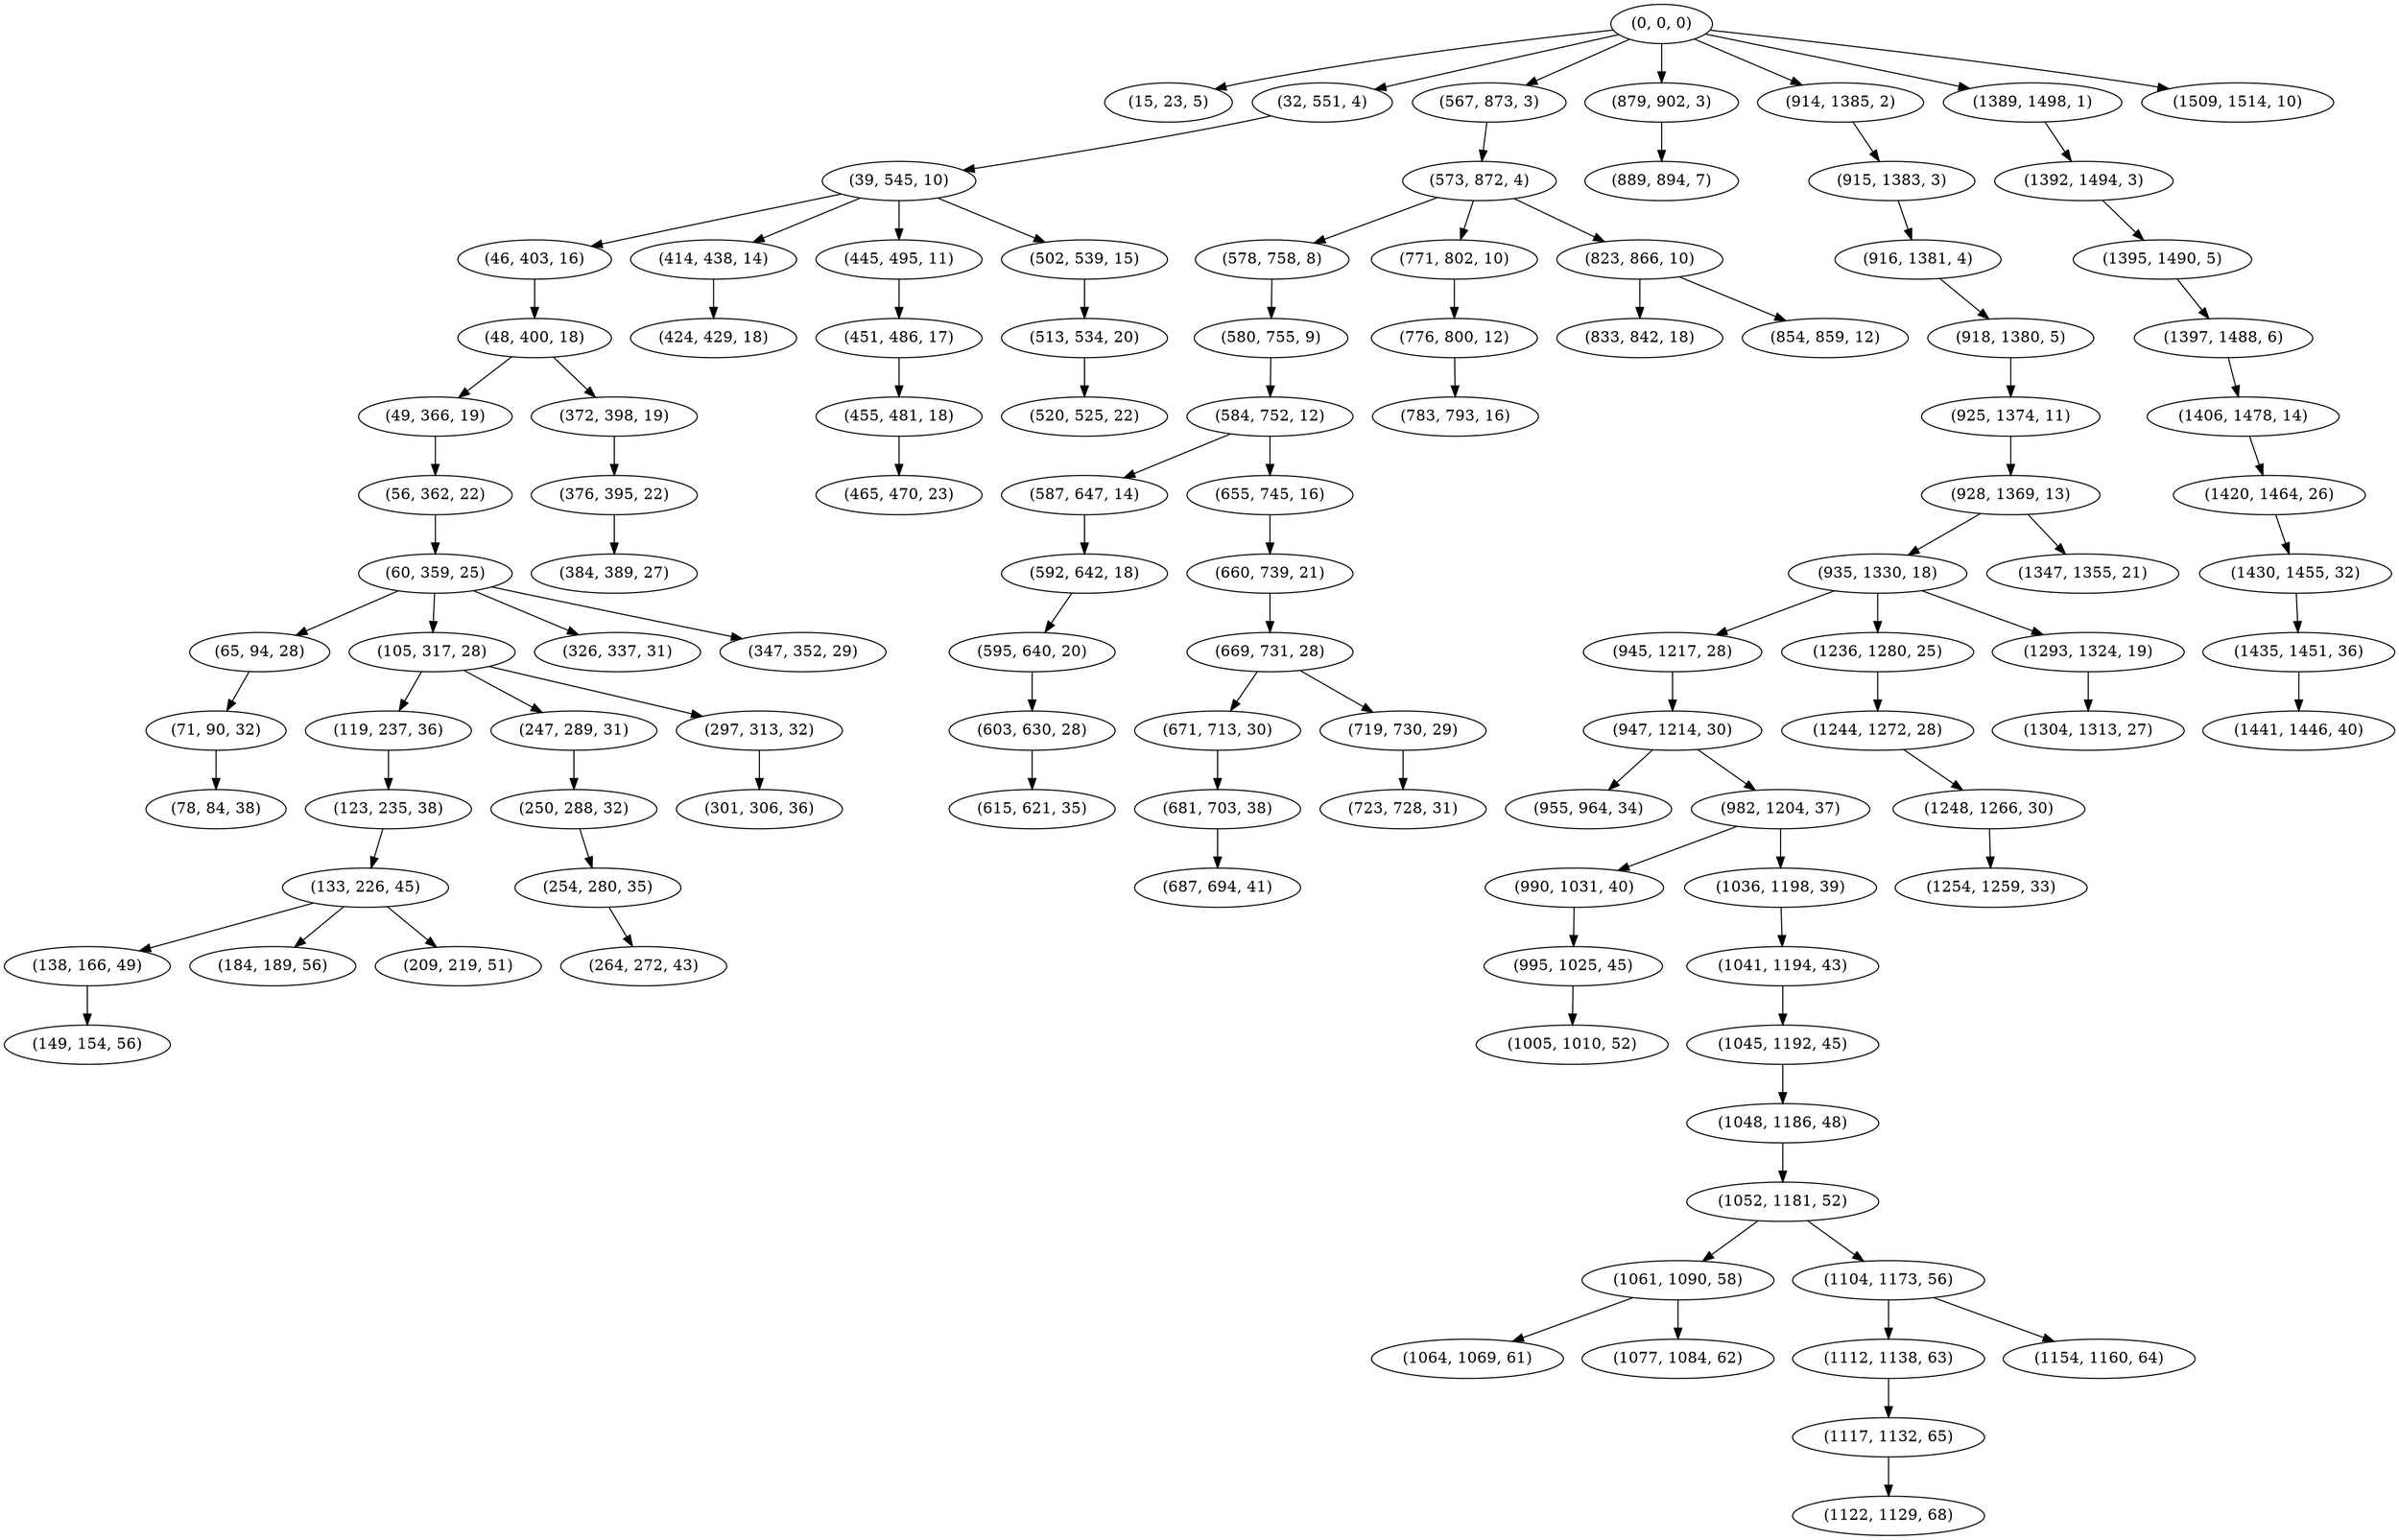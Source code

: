 digraph tree {
    "(0, 0, 0)";
    "(15, 23, 5)";
    "(32, 551, 4)";
    "(39, 545, 10)";
    "(46, 403, 16)";
    "(48, 400, 18)";
    "(49, 366, 19)";
    "(56, 362, 22)";
    "(60, 359, 25)";
    "(65, 94, 28)";
    "(71, 90, 32)";
    "(78, 84, 38)";
    "(105, 317, 28)";
    "(119, 237, 36)";
    "(123, 235, 38)";
    "(133, 226, 45)";
    "(138, 166, 49)";
    "(149, 154, 56)";
    "(184, 189, 56)";
    "(209, 219, 51)";
    "(247, 289, 31)";
    "(250, 288, 32)";
    "(254, 280, 35)";
    "(264, 272, 43)";
    "(297, 313, 32)";
    "(301, 306, 36)";
    "(326, 337, 31)";
    "(347, 352, 29)";
    "(372, 398, 19)";
    "(376, 395, 22)";
    "(384, 389, 27)";
    "(414, 438, 14)";
    "(424, 429, 18)";
    "(445, 495, 11)";
    "(451, 486, 17)";
    "(455, 481, 18)";
    "(465, 470, 23)";
    "(502, 539, 15)";
    "(513, 534, 20)";
    "(520, 525, 22)";
    "(567, 873, 3)";
    "(573, 872, 4)";
    "(578, 758, 8)";
    "(580, 755, 9)";
    "(584, 752, 12)";
    "(587, 647, 14)";
    "(592, 642, 18)";
    "(595, 640, 20)";
    "(603, 630, 28)";
    "(615, 621, 35)";
    "(655, 745, 16)";
    "(660, 739, 21)";
    "(669, 731, 28)";
    "(671, 713, 30)";
    "(681, 703, 38)";
    "(687, 694, 41)";
    "(719, 730, 29)";
    "(723, 728, 31)";
    "(771, 802, 10)";
    "(776, 800, 12)";
    "(783, 793, 16)";
    "(823, 866, 10)";
    "(833, 842, 18)";
    "(854, 859, 12)";
    "(879, 902, 3)";
    "(889, 894, 7)";
    "(914, 1385, 2)";
    "(915, 1383, 3)";
    "(916, 1381, 4)";
    "(918, 1380, 5)";
    "(925, 1374, 11)";
    "(928, 1369, 13)";
    "(935, 1330, 18)";
    "(945, 1217, 28)";
    "(947, 1214, 30)";
    "(955, 964, 34)";
    "(982, 1204, 37)";
    "(990, 1031, 40)";
    "(995, 1025, 45)";
    "(1005, 1010, 52)";
    "(1036, 1198, 39)";
    "(1041, 1194, 43)";
    "(1045, 1192, 45)";
    "(1048, 1186, 48)";
    "(1052, 1181, 52)";
    "(1061, 1090, 58)";
    "(1064, 1069, 61)";
    "(1077, 1084, 62)";
    "(1104, 1173, 56)";
    "(1112, 1138, 63)";
    "(1117, 1132, 65)";
    "(1122, 1129, 68)";
    "(1154, 1160, 64)";
    "(1236, 1280, 25)";
    "(1244, 1272, 28)";
    "(1248, 1266, 30)";
    "(1254, 1259, 33)";
    "(1293, 1324, 19)";
    "(1304, 1313, 27)";
    "(1347, 1355, 21)";
    "(1389, 1498, 1)";
    "(1392, 1494, 3)";
    "(1395, 1490, 5)";
    "(1397, 1488, 6)";
    "(1406, 1478, 14)";
    "(1420, 1464, 26)";
    "(1430, 1455, 32)";
    "(1435, 1451, 36)";
    "(1441, 1446, 40)";
    "(1509, 1514, 10)";
    "(0, 0, 0)" -> "(15, 23, 5)";
    "(0, 0, 0)" -> "(32, 551, 4)";
    "(0, 0, 0)" -> "(567, 873, 3)";
    "(0, 0, 0)" -> "(879, 902, 3)";
    "(0, 0, 0)" -> "(914, 1385, 2)";
    "(0, 0, 0)" -> "(1389, 1498, 1)";
    "(0, 0, 0)" -> "(1509, 1514, 10)";
    "(32, 551, 4)" -> "(39, 545, 10)";
    "(39, 545, 10)" -> "(46, 403, 16)";
    "(39, 545, 10)" -> "(414, 438, 14)";
    "(39, 545, 10)" -> "(445, 495, 11)";
    "(39, 545, 10)" -> "(502, 539, 15)";
    "(46, 403, 16)" -> "(48, 400, 18)";
    "(48, 400, 18)" -> "(49, 366, 19)";
    "(48, 400, 18)" -> "(372, 398, 19)";
    "(49, 366, 19)" -> "(56, 362, 22)";
    "(56, 362, 22)" -> "(60, 359, 25)";
    "(60, 359, 25)" -> "(65, 94, 28)";
    "(60, 359, 25)" -> "(105, 317, 28)";
    "(60, 359, 25)" -> "(326, 337, 31)";
    "(60, 359, 25)" -> "(347, 352, 29)";
    "(65, 94, 28)" -> "(71, 90, 32)";
    "(71, 90, 32)" -> "(78, 84, 38)";
    "(105, 317, 28)" -> "(119, 237, 36)";
    "(105, 317, 28)" -> "(247, 289, 31)";
    "(105, 317, 28)" -> "(297, 313, 32)";
    "(119, 237, 36)" -> "(123, 235, 38)";
    "(123, 235, 38)" -> "(133, 226, 45)";
    "(133, 226, 45)" -> "(138, 166, 49)";
    "(133, 226, 45)" -> "(184, 189, 56)";
    "(133, 226, 45)" -> "(209, 219, 51)";
    "(138, 166, 49)" -> "(149, 154, 56)";
    "(247, 289, 31)" -> "(250, 288, 32)";
    "(250, 288, 32)" -> "(254, 280, 35)";
    "(254, 280, 35)" -> "(264, 272, 43)";
    "(297, 313, 32)" -> "(301, 306, 36)";
    "(372, 398, 19)" -> "(376, 395, 22)";
    "(376, 395, 22)" -> "(384, 389, 27)";
    "(414, 438, 14)" -> "(424, 429, 18)";
    "(445, 495, 11)" -> "(451, 486, 17)";
    "(451, 486, 17)" -> "(455, 481, 18)";
    "(455, 481, 18)" -> "(465, 470, 23)";
    "(502, 539, 15)" -> "(513, 534, 20)";
    "(513, 534, 20)" -> "(520, 525, 22)";
    "(567, 873, 3)" -> "(573, 872, 4)";
    "(573, 872, 4)" -> "(578, 758, 8)";
    "(573, 872, 4)" -> "(771, 802, 10)";
    "(573, 872, 4)" -> "(823, 866, 10)";
    "(578, 758, 8)" -> "(580, 755, 9)";
    "(580, 755, 9)" -> "(584, 752, 12)";
    "(584, 752, 12)" -> "(587, 647, 14)";
    "(584, 752, 12)" -> "(655, 745, 16)";
    "(587, 647, 14)" -> "(592, 642, 18)";
    "(592, 642, 18)" -> "(595, 640, 20)";
    "(595, 640, 20)" -> "(603, 630, 28)";
    "(603, 630, 28)" -> "(615, 621, 35)";
    "(655, 745, 16)" -> "(660, 739, 21)";
    "(660, 739, 21)" -> "(669, 731, 28)";
    "(669, 731, 28)" -> "(671, 713, 30)";
    "(669, 731, 28)" -> "(719, 730, 29)";
    "(671, 713, 30)" -> "(681, 703, 38)";
    "(681, 703, 38)" -> "(687, 694, 41)";
    "(719, 730, 29)" -> "(723, 728, 31)";
    "(771, 802, 10)" -> "(776, 800, 12)";
    "(776, 800, 12)" -> "(783, 793, 16)";
    "(823, 866, 10)" -> "(833, 842, 18)";
    "(823, 866, 10)" -> "(854, 859, 12)";
    "(879, 902, 3)" -> "(889, 894, 7)";
    "(914, 1385, 2)" -> "(915, 1383, 3)";
    "(915, 1383, 3)" -> "(916, 1381, 4)";
    "(916, 1381, 4)" -> "(918, 1380, 5)";
    "(918, 1380, 5)" -> "(925, 1374, 11)";
    "(925, 1374, 11)" -> "(928, 1369, 13)";
    "(928, 1369, 13)" -> "(935, 1330, 18)";
    "(928, 1369, 13)" -> "(1347, 1355, 21)";
    "(935, 1330, 18)" -> "(945, 1217, 28)";
    "(935, 1330, 18)" -> "(1236, 1280, 25)";
    "(935, 1330, 18)" -> "(1293, 1324, 19)";
    "(945, 1217, 28)" -> "(947, 1214, 30)";
    "(947, 1214, 30)" -> "(955, 964, 34)";
    "(947, 1214, 30)" -> "(982, 1204, 37)";
    "(982, 1204, 37)" -> "(990, 1031, 40)";
    "(982, 1204, 37)" -> "(1036, 1198, 39)";
    "(990, 1031, 40)" -> "(995, 1025, 45)";
    "(995, 1025, 45)" -> "(1005, 1010, 52)";
    "(1036, 1198, 39)" -> "(1041, 1194, 43)";
    "(1041, 1194, 43)" -> "(1045, 1192, 45)";
    "(1045, 1192, 45)" -> "(1048, 1186, 48)";
    "(1048, 1186, 48)" -> "(1052, 1181, 52)";
    "(1052, 1181, 52)" -> "(1061, 1090, 58)";
    "(1052, 1181, 52)" -> "(1104, 1173, 56)";
    "(1061, 1090, 58)" -> "(1064, 1069, 61)";
    "(1061, 1090, 58)" -> "(1077, 1084, 62)";
    "(1104, 1173, 56)" -> "(1112, 1138, 63)";
    "(1104, 1173, 56)" -> "(1154, 1160, 64)";
    "(1112, 1138, 63)" -> "(1117, 1132, 65)";
    "(1117, 1132, 65)" -> "(1122, 1129, 68)";
    "(1236, 1280, 25)" -> "(1244, 1272, 28)";
    "(1244, 1272, 28)" -> "(1248, 1266, 30)";
    "(1248, 1266, 30)" -> "(1254, 1259, 33)";
    "(1293, 1324, 19)" -> "(1304, 1313, 27)";
    "(1389, 1498, 1)" -> "(1392, 1494, 3)";
    "(1392, 1494, 3)" -> "(1395, 1490, 5)";
    "(1395, 1490, 5)" -> "(1397, 1488, 6)";
    "(1397, 1488, 6)" -> "(1406, 1478, 14)";
    "(1406, 1478, 14)" -> "(1420, 1464, 26)";
    "(1420, 1464, 26)" -> "(1430, 1455, 32)";
    "(1430, 1455, 32)" -> "(1435, 1451, 36)";
    "(1435, 1451, 36)" -> "(1441, 1446, 40)";
}
